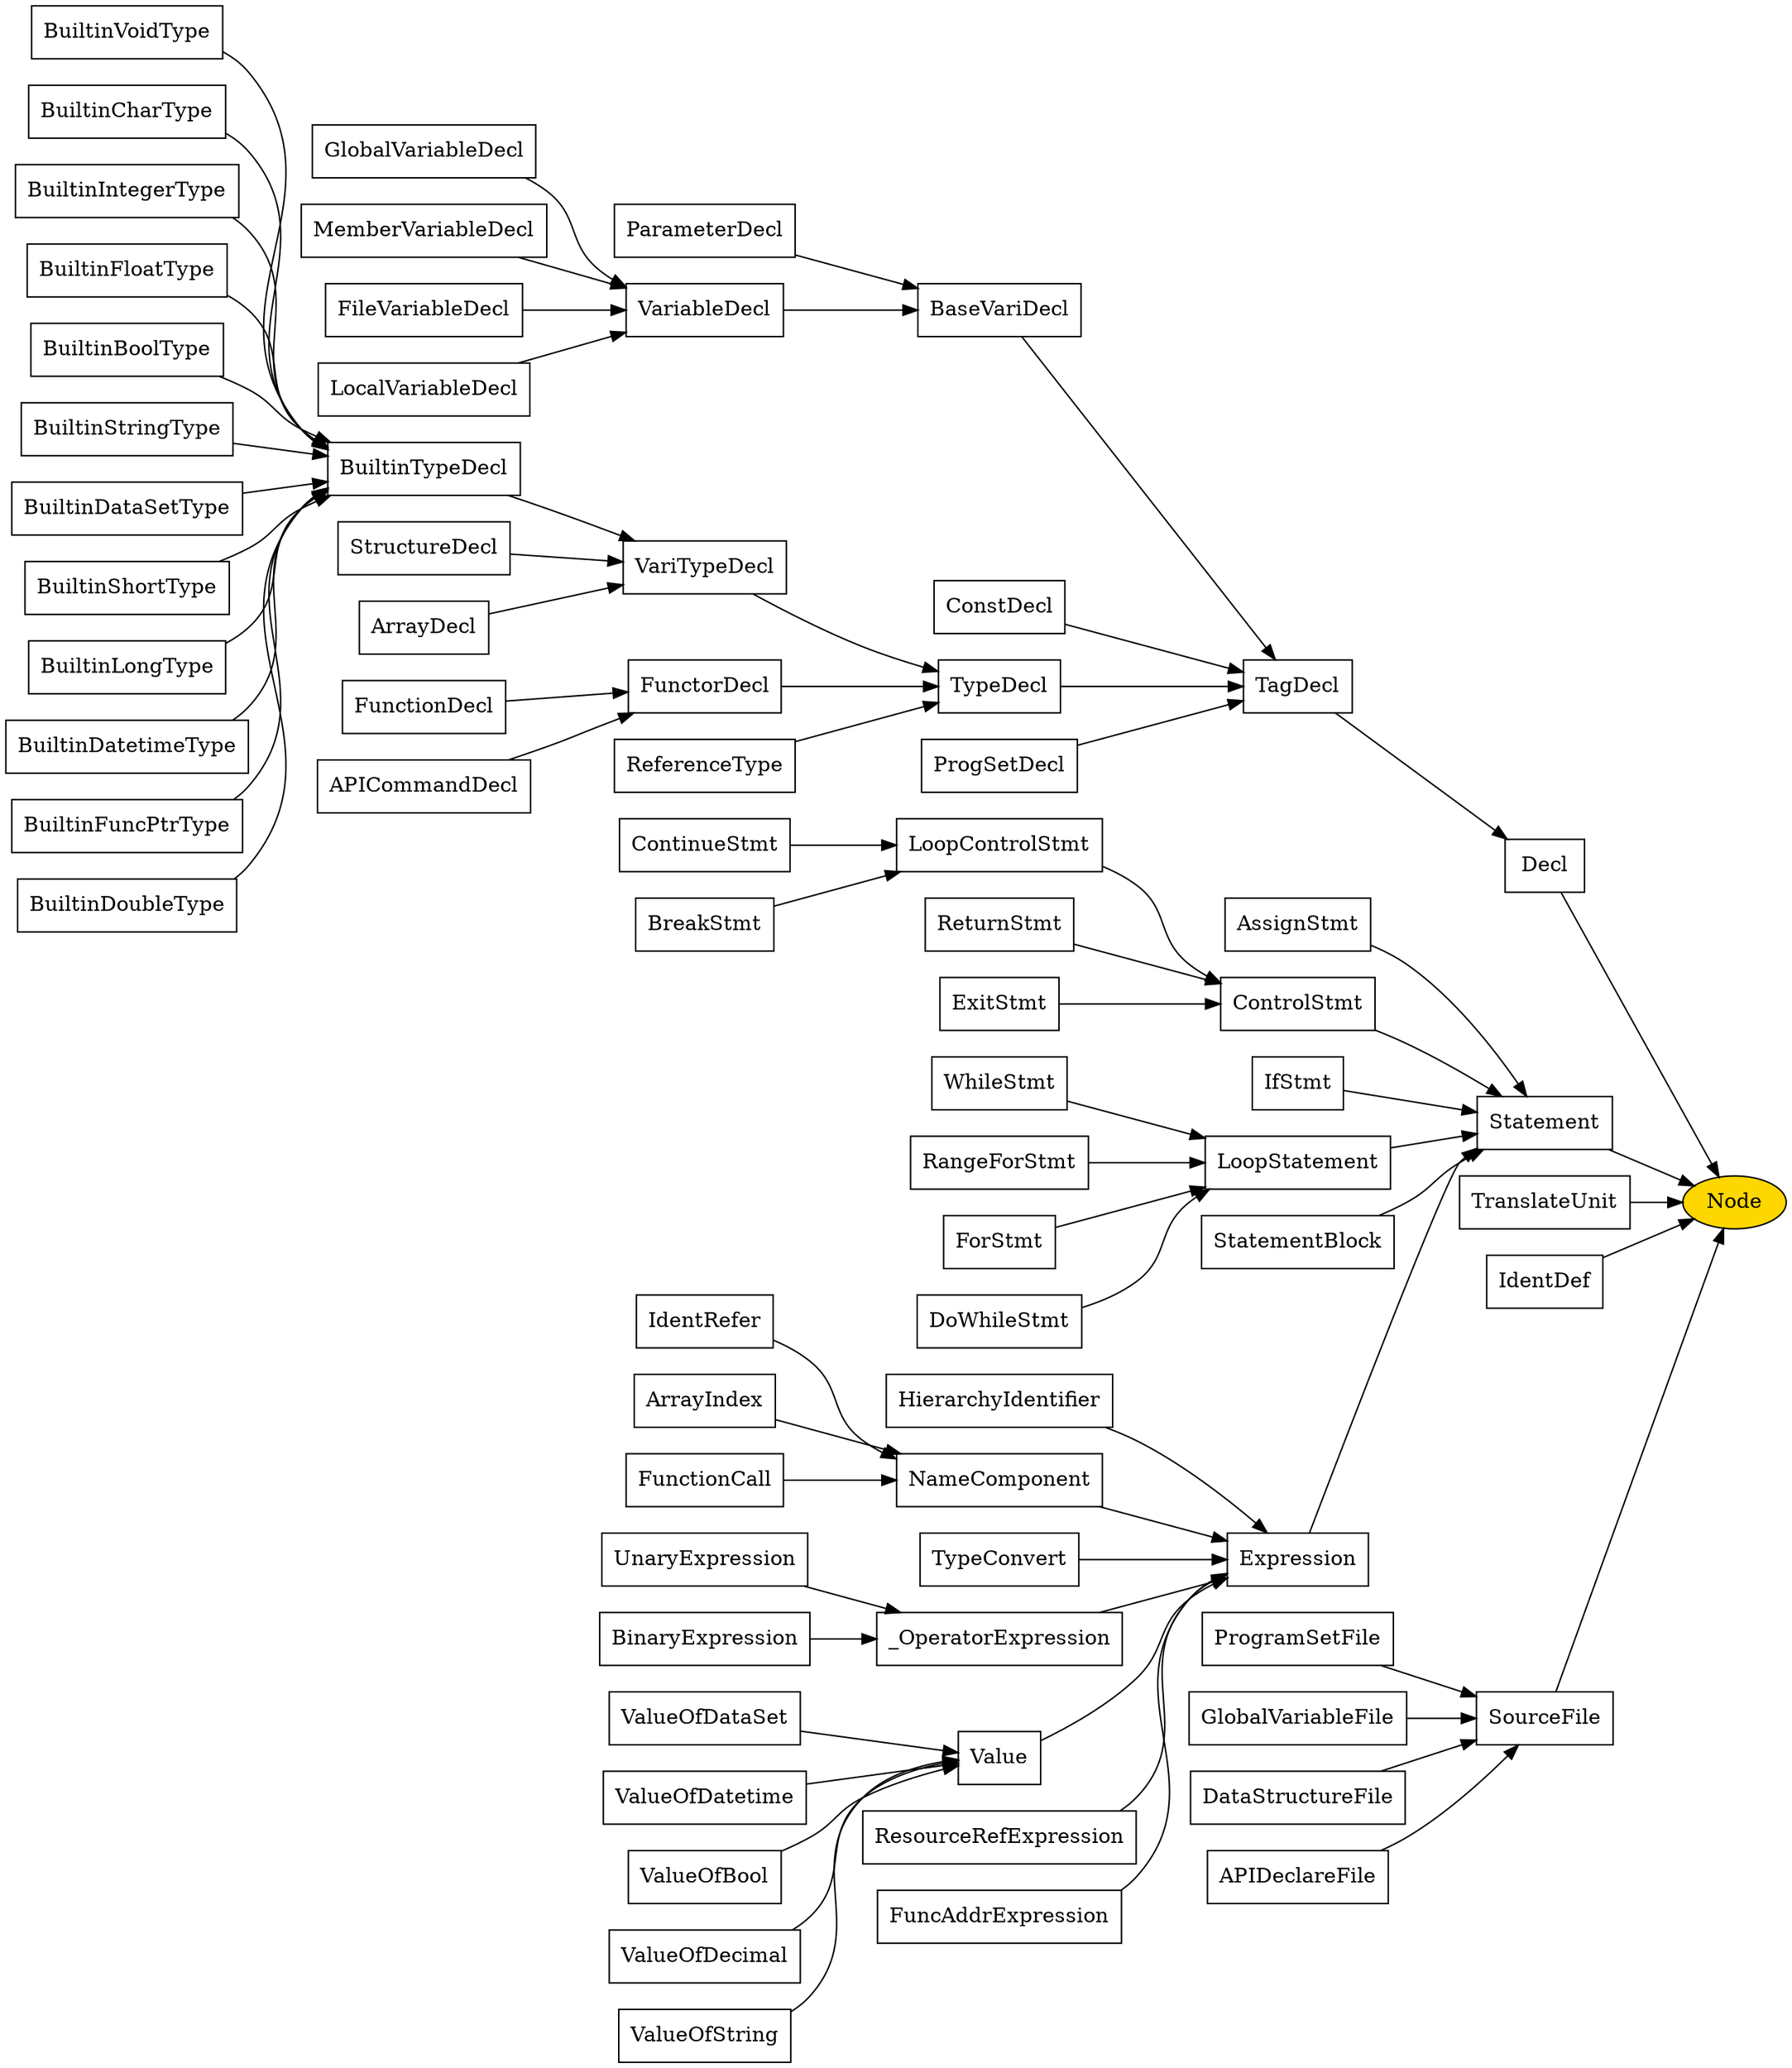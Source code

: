 digraph G {
	rankdir=LR;
	node[shape=box];

	"SourceFile" -> "Node"
	"ProgramSetFile" -> "SourceFile"
	"GlobalVariableFile" -> "SourceFile"
	"DataStructureFile" -> "SourceFile"
	"APIDeclareFile" -> "SourceFile"
	"Decl" -> "Node"
	"TagDecl" -> "Decl"
	"BaseVariDecl" -> "TagDecl"
	"ParameterDecl" -> "BaseVariDecl"
	"VariableDecl" -> "BaseVariDecl"
	"GlobalVariableDecl" -> "VariableDecl"
	"MemberVariableDecl" -> "VariableDecl"
	"FileVariableDecl" -> "VariableDecl"
	"LocalVariableDecl" -> "VariableDecl"
	"ConstDecl" -> "TagDecl"
	"TypeDecl" -> "TagDecl"
	"VariTypeDecl"->"TypeDecl"
	"BuiltinTypeDecl" -> "VariTypeDecl"
	"StructureDecl" -> "VariTypeDecl"
	"ArrayDecl" -> "VariTypeDecl"
	"FunctorDecl" -> "TypeDecl"
	"ReferenceType" -> "TypeDecl"
	"FunctionDecl" -> "FunctorDecl"
	"APICommandDecl" -> "FunctorDecl"
	"ProgSetDecl" -> "TagDecl"
	"Statement" -> "Node"
	"AssignStmt" -> "Statement"
	"ControlStmt" -> "Statement"
	"LoopControlStmt" -> "ControlStmt"
	"ContinueStmt" -> "LoopControlStmt"
	"BreakStmt" -> "LoopControlStmt"
	"ReturnStmt" -> "ControlStmt"
	"ExitStmt" -> "ControlStmt"
	"IfStmt" -> "Statement"
	"LoopStatement" -> "Statement"
	"WhileStmt" -> "LoopStatement"
	"RangeForStmt" -> "LoopStatement"
	"ForStmt" -> "LoopStatement"
	"DoWhileStmt" -> "LoopStatement"
	"StatementBlock" -> "Statement"
	"Expression" -> "Statement"
	"HierarchyIdentifier" -> "Expression"
	"NameComponent" -> "Expression"
	"IdentRefer" -> "NameComponent"
	"ArrayIndex" -> "NameComponent"
	"FunctionCall" -> "NameComponent"
	"TypeConvert" -> "Expression"
	"_OperatorExpression" -> "Expression"
	"UnaryExpression" -> "_OperatorExpression"
	"BinaryExpression" -> "_OperatorExpression"
	"Value" -> "Expression"
	"ValueOfDataSet" -> "Value"
	"ValueOfDatetime" -> "Value"
	"ResourceRefExpression" -> "Expression"
	"FuncAddrExpression" -> "Expression"
	"ValueOfBool" -> "Value"
	"ValueOfDecimal" -> "Value"
	"ValueOfString" -> "Value"
	"TranslateUnit" -> "Node"
	"BuiltinVoidType" -> "BuiltinTypeDecl"
	"BuiltinCharType" -> "BuiltinTypeDecl"
	"BuiltinIntegerType" -> "BuiltinTypeDecl"
	"BuiltinFloatType" -> "BuiltinTypeDecl"
	"BuiltinBoolType" -> "BuiltinTypeDecl"
	"BuiltinStringType" -> "BuiltinTypeDecl"
	"BuiltinDataSetType" -> "BuiltinTypeDecl"
	"BuiltinShortType" -> "BuiltinTypeDecl"
	"BuiltinLongType" -> "BuiltinTypeDecl"
	"BuiltinDatetimeType" -> "BuiltinTypeDecl"
	"BuiltinFuncPtrType" -> "BuiltinTypeDecl"
	"BuiltinDoubleType" -> "BuiltinTypeDecl"
	"IdentDef" -> "Node"
	"Node"[shape=ellipse fillcolor=gold style=filled];
}
